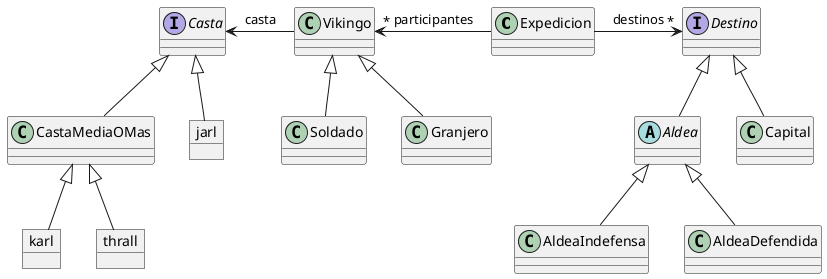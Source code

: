 @startuml
class Expedicion {

}
class Vikingo {

}
interface Casta {
    
}
class Soldado {
 
}

class Granjero{
 
}
interface Destino{

}
abstract class Aldea {

}
class Capital{

}
object jarl{

}
class CastaMediaOMas extends Casta {

}
object karl {

}
object thrall{

}
class AldeaIndefensa extends Aldea {

}
class AldeaDefendida extends Aldea {

}
Vikingo -l-> Casta : casta

Soldado -u-|> Vikingo
Granjero -u-|> Vikingo

jarl -u-|> Casta
karl -u-|> CastaMediaOMas
thrall -u-|> CastaMediaOMas

Expedicion -l-> "*" Vikingo : participantes

Expedicion -r-> "*" Destino : destinos
Aldea -u-|> Destino
Capital -u-|> Destino

@enduml
